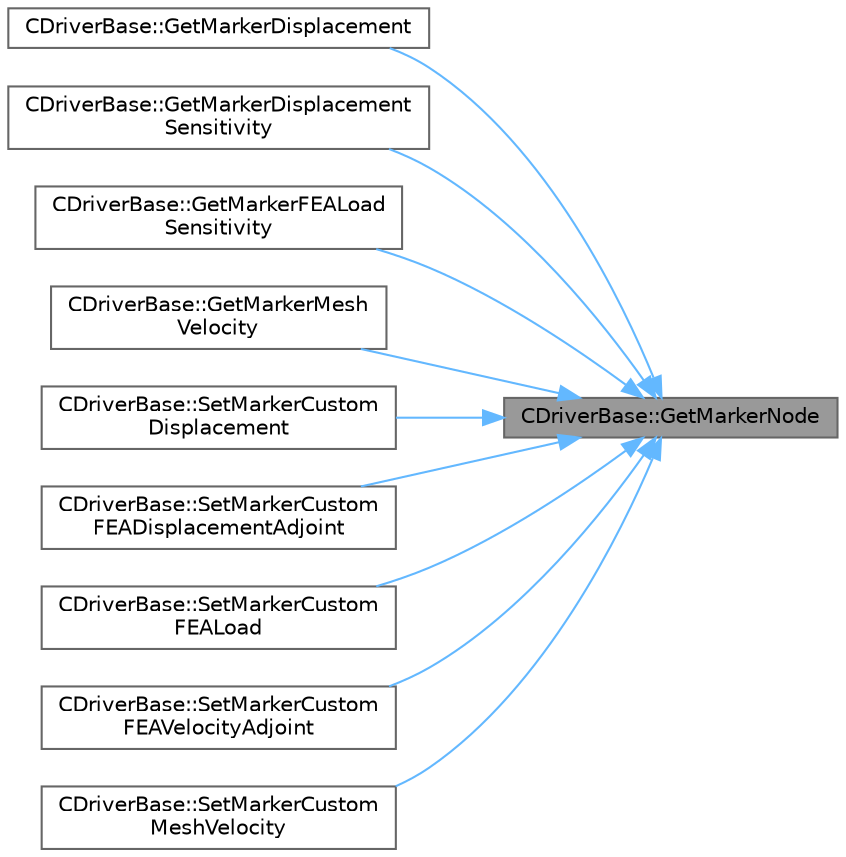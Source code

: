 digraph "CDriverBase::GetMarkerNode"
{
 // LATEX_PDF_SIZE
  bgcolor="transparent";
  edge [fontname=Helvetica,fontsize=10,labelfontname=Helvetica,labelfontsize=10];
  node [fontname=Helvetica,fontsize=10,shape=box,height=0.2,width=0.4];
  rankdir="RL";
  Node1 [id="Node000001",label="CDriverBase::GetMarkerNode",height=0.2,width=0.4,color="gray40", fillcolor="grey60", style="filled", fontcolor="black",tooltip="Get the node index of a marker."];
  Node1 -> Node2 [id="edge1_Node000001_Node000002",dir="back",color="steelblue1",style="solid",tooltip=" "];
  Node2 [id="Node000002",label="CDriverBase::GetMarkerDisplacement",height=0.2,width=0.4,color="grey40", fillcolor="white", style="filled",URL="$group__PySU2.html#ga099cf782971ea81b2b287dc001d9b528",tooltip="Get the displacements currently imposed of a marker vertex."];
  Node1 -> Node3 [id="edge2_Node000001_Node000003",dir="back",color="steelblue1",style="solid",tooltip=" "];
  Node3 [id="Node000003",label="CDriverBase::GetMarkerDisplacement\lSensitivity",height=0.2,width=0.4,color="grey40", fillcolor="white", style="filled",URL="$group__PySU2.html#ga35a5d79a090209e076c82f35bcc5aecd",tooltip="Get the sensitivities of the displacements of the mesh boundary vertices."];
  Node1 -> Node4 [id="edge3_Node000001_Node000004",dir="back",color="steelblue1",style="solid",tooltip=" "];
  Node4 [id="Node000004",label="CDriverBase::GetMarkerFEALoad\lSensitivity",height=0.2,width=0.4,color="grey40", fillcolor="white", style="filled",URL="$group__PySU2.html#gae617ecd8461c54184c741154df663487",tooltip="Get the sensitivity of the FEA loads of the structural solver (via the adjoint structural solver)."];
  Node1 -> Node5 [id="edge4_Node000001_Node000005",dir="back",color="steelblue1",style="solid",tooltip=" "];
  Node5 [id="Node000005",label="CDriverBase::GetMarkerMesh\lVelocity",height=0.2,width=0.4,color="grey40", fillcolor="white", style="filled",URL="$group__PySU2.html#ga8457bd28982c74f7e0335e092e89c693",tooltip="Get the mesh velocities currently imposed on a marker vertex."];
  Node1 -> Node6 [id="edge5_Node000001_Node000006",dir="back",color="steelblue1",style="solid",tooltip=" "];
  Node6 [id="Node000006",label="CDriverBase::SetMarkerCustom\lDisplacement",height=0.2,width=0.4,color="grey40", fillcolor="white", style="filled",URL="$group__PySU2.html#gac1178074f6c1d0fa51d3df97c977ed37",tooltip="Set the mesh displacements of a marker vertex."];
  Node1 -> Node7 [id="edge6_Node000001_Node000007",dir="back",color="steelblue1",style="solid",tooltip=" "];
  Node7 [id="Node000007",label="CDriverBase::SetMarkerCustom\lFEADisplacementAdjoint",height=0.2,width=0.4,color="grey40", fillcolor="white", style="filled",URL="$group__PySU2.html#ga949c937a015d9abc6ea8abbb2ebc24a9",tooltip="Set the adjoint of the structural displacements."];
  Node1 -> Node8 [id="edge7_Node000001_Node000008",dir="back",color="steelblue1",style="solid",tooltip=" "];
  Node8 [id="Node000008",label="CDriverBase::SetMarkerCustom\lFEALoad",height=0.2,width=0.4,color="grey40", fillcolor="white", style="filled",URL="$group__PySU2.html#ga1eb9d405c76521eba65b67d728f9dc80",tooltip="Sets the nodal force for the structural solver at a vertex of a marker."];
  Node1 -> Node9 [id="edge8_Node000001_Node000009",dir="back",color="steelblue1",style="solid",tooltip=" "];
  Node9 [id="Node000009",label="CDriverBase::SetMarkerCustom\lFEAVelocityAdjoint",height=0.2,width=0.4,color="grey40", fillcolor="white", style="filled",URL="$group__PySU2.html#ga83dc675933db3cdcf5572a4effe00e94",tooltip="Set the adjoint of the structural velocities."];
  Node1 -> Node10 [id="edge9_Node000001_Node000010",dir="back",color="steelblue1",style="solid",tooltip=" "];
  Node10 [id="Node000010",label="CDriverBase::SetMarkerCustom\lMeshVelocity",height=0.2,width=0.4,color="grey40", fillcolor="white", style="filled",URL="$group__PySU2.html#gaef5ee3400271df2b4e35d34e511e5b1c",tooltip="Set the velocities of a marker vertex."];
}
